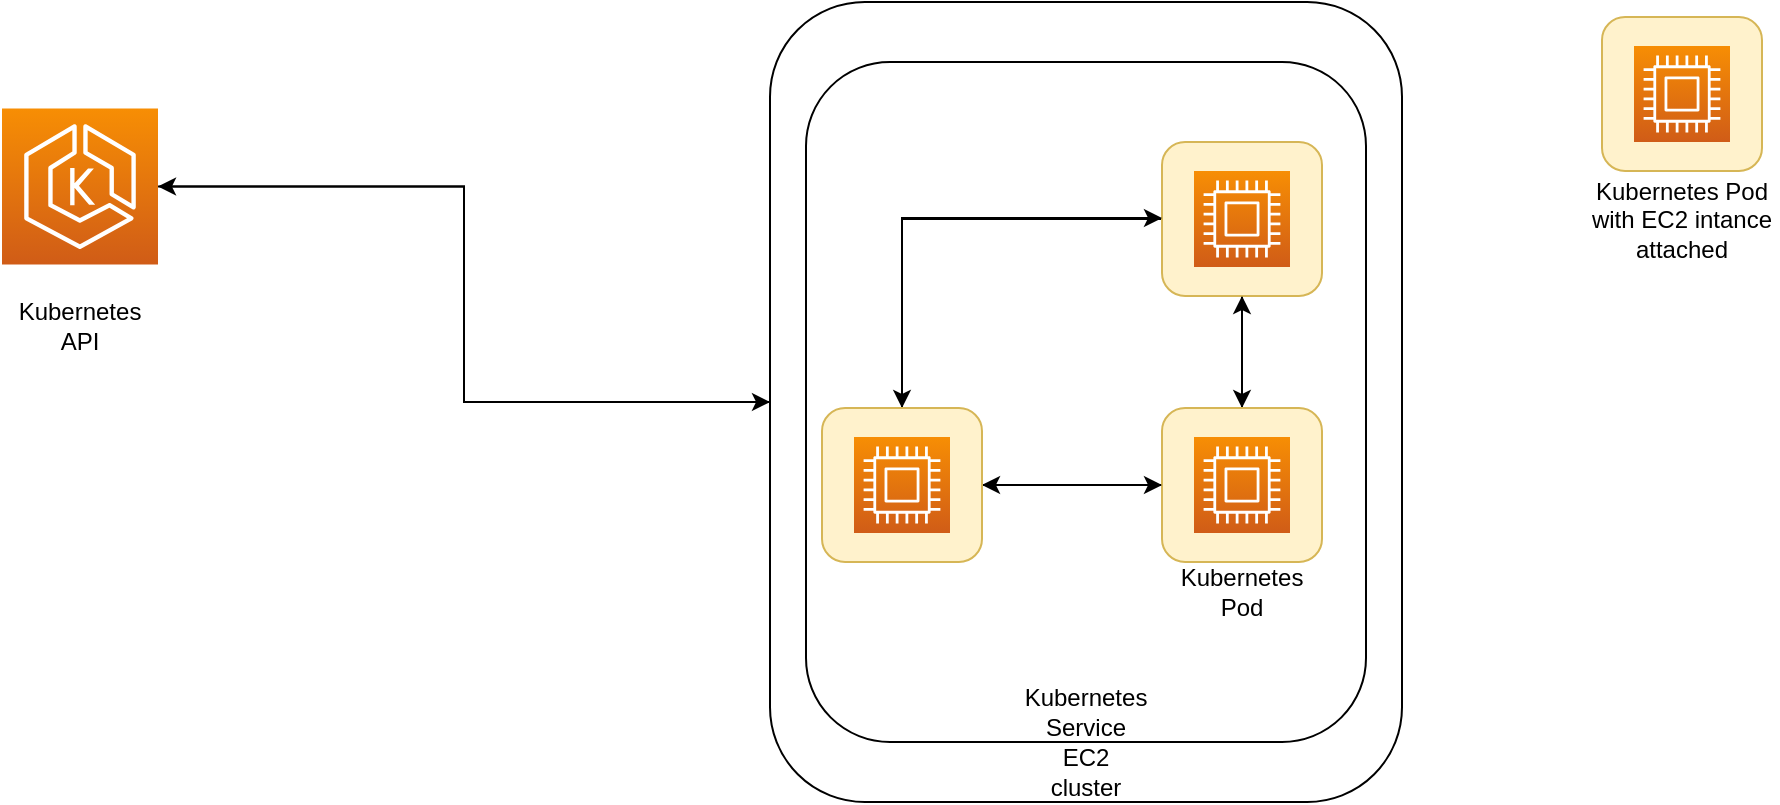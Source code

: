 <mxfile version="15.6.4" type="github">
  <diagram id="Ht1M8jgEwFfnCIfOTk4-" name="Page-1">
    <mxGraphModel dx="1102" dy="582" grid="1" gridSize="10" guides="1" tooltips="1" connect="1" arrows="1" fold="1" page="1" pageScale="1" pageWidth="1169" pageHeight="827" math="0" shadow="0">
      <root>
        <mxCell id="0" />
        <mxCell id="1" parent="0" />
        <mxCell id="crCRXeqCQ2BMxCe1zYz7-40" style="edgeStyle=orthogonalEdgeStyle;rounded=0;orthogonalLoop=1;jettySize=auto;html=1;entryX=0;entryY=0.5;entryDx=0;entryDy=0;labelBackgroundColor=default;fontColor=default;strokeColor=default;" edge="1" parent="1" source="crCRXeqCQ2BMxCe1zYz7-1" target="crCRXeqCQ2BMxCe1zYz7-10">
          <mxGeometry relative="1" as="geometry" />
        </mxCell>
        <mxCell id="crCRXeqCQ2BMxCe1zYz7-1" value="" style="sketch=0;points=[[0,0,0],[0.25,0,0],[0.5,0,0],[0.75,0,0],[1,0,0],[0,1,0],[0.25,1,0],[0.5,1,0],[0.75,1,0],[1,1,0],[0,0.25,0],[0,0.5,0],[0,0.75,0],[1,0.25,0],[1,0.5,0],[1,0.75,0]];outlineConnect=0;fontColor=#232F3E;gradientColor=#F78E04;gradientDirection=north;fillColor=#D05C17;strokeColor=#ffffff;dashed=0;verticalLabelPosition=bottom;verticalAlign=top;align=center;html=1;fontSize=12;fontStyle=0;aspect=fixed;shape=mxgraph.aws4.resourceIcon;resIcon=mxgraph.aws4.eks;" vertex="1" parent="1">
          <mxGeometry x="220" y="283.25" width="78" height="78" as="geometry" />
        </mxCell>
        <mxCell id="crCRXeqCQ2BMxCe1zYz7-41" style="edgeStyle=orthogonalEdgeStyle;rounded=0;orthogonalLoop=1;jettySize=auto;html=1;entryX=1;entryY=0.5;entryDx=0;entryDy=0;entryPerimeter=0;labelBackgroundColor=default;fontColor=default;strokeColor=default;" edge="1" parent="1" source="crCRXeqCQ2BMxCe1zYz7-10" target="crCRXeqCQ2BMxCe1zYz7-1">
          <mxGeometry relative="1" as="geometry" />
        </mxCell>
        <mxCell id="crCRXeqCQ2BMxCe1zYz7-10" value="" style="rounded=1;whiteSpace=wrap;html=1;fillColor=default;strokeColor=default;fontColor=default;" vertex="1" parent="1">
          <mxGeometry x="604" y="230" width="316" height="400" as="geometry" />
        </mxCell>
        <mxCell id="crCRXeqCQ2BMxCe1zYz7-26" style="edgeStyle=orthogonalEdgeStyle;rounded=0;orthogonalLoop=1;jettySize=auto;html=1;entryX=0.5;entryY=0;entryDx=0;entryDy=0;labelBackgroundColor=default;fontColor=default;strokeColor=default;" edge="1" parent="1" source="crCRXeqCQ2BMxCe1zYz7-14" target="crCRXeqCQ2BMxCe1zYz7-15">
          <mxGeometry relative="1" as="geometry" />
        </mxCell>
        <mxCell id="crCRXeqCQ2BMxCe1zYz7-28" style="edgeStyle=orthogonalEdgeStyle;rounded=0;orthogonalLoop=1;jettySize=auto;html=1;labelBackgroundColor=default;fontColor=default;strokeColor=default;" edge="1" parent="1" source="crCRXeqCQ2BMxCe1zYz7-14" target="crCRXeqCQ2BMxCe1zYz7-17">
          <mxGeometry relative="1" as="geometry" />
        </mxCell>
        <mxCell id="crCRXeqCQ2BMxCe1zYz7-14" value="" style="rounded=1;whiteSpace=wrap;html=1;strokeColor=#d6b656;fillColor=#fff2cc;fontColor=default;" vertex="1" parent="1">
          <mxGeometry x="800" y="300" width="80" height="77" as="geometry" />
        </mxCell>
        <mxCell id="crCRXeqCQ2BMxCe1zYz7-12" value="" style="sketch=0;points=[[0,0,0],[0.25,0,0],[0.5,0,0],[0.75,0,0],[1,0,0],[0,1,0],[0.25,1,0],[0.5,1,0],[0.75,1,0],[1,1,0],[0,0.25,0],[0,0.5,0],[0,0.75,0],[1,0.25,0],[1,0.5,0],[1,0.75,0]];outlineConnect=0;fontColor=default;gradientColor=#F78E04;gradientDirection=north;fillColor=#D05C17;strokeColor=#ffffff;dashed=0;verticalLabelPosition=bottom;verticalAlign=top;align=center;html=1;fontSize=12;fontStyle=0;aspect=fixed;shape=mxgraph.aws4.resourceIcon;resIcon=mxgraph.aws4.compute;" vertex="1" parent="1">
          <mxGeometry x="816" y="314.5" width="48" height="48" as="geometry" />
        </mxCell>
        <mxCell id="crCRXeqCQ2BMxCe1zYz7-25" style="edgeStyle=orthogonalEdgeStyle;rounded=0;orthogonalLoop=1;jettySize=auto;html=1;labelBackgroundColor=default;fontColor=default;strokeColor=default;" edge="1" parent="1" source="crCRXeqCQ2BMxCe1zYz7-15" target="crCRXeqCQ2BMxCe1zYz7-17">
          <mxGeometry relative="1" as="geometry" />
        </mxCell>
        <mxCell id="crCRXeqCQ2BMxCe1zYz7-27" style="edgeStyle=orthogonalEdgeStyle;rounded=0;orthogonalLoop=1;jettySize=auto;html=1;labelBackgroundColor=default;fontColor=default;strokeColor=default;" edge="1" parent="1" source="crCRXeqCQ2BMxCe1zYz7-15" target="crCRXeqCQ2BMxCe1zYz7-14">
          <mxGeometry relative="1" as="geometry" />
        </mxCell>
        <mxCell id="crCRXeqCQ2BMxCe1zYz7-15" value="" style="rounded=1;whiteSpace=wrap;html=1;strokeColor=#d6b656;fillColor=#fff2cc;fontColor=default;" vertex="1" parent="1">
          <mxGeometry x="800" y="433" width="80" height="77" as="geometry" />
        </mxCell>
        <mxCell id="crCRXeqCQ2BMxCe1zYz7-16" value="" style="sketch=0;points=[[0,0,0],[0.25,0,0],[0.5,0,0],[0.75,0,0],[1,0,0],[0,1,0],[0.25,1,0],[0.5,1,0],[0.75,1,0],[1,1,0],[0,0.25,0],[0,0.5,0],[0,0.75,0],[1,0.25,0],[1,0.5,0],[1,0.75,0]];outlineConnect=0;fontColor=default;gradientColor=#F78E04;gradientDirection=north;fillColor=#D05C17;strokeColor=#ffffff;dashed=0;verticalLabelPosition=bottom;verticalAlign=top;align=center;html=1;fontSize=12;fontStyle=0;aspect=fixed;shape=mxgraph.aws4.resourceIcon;resIcon=mxgraph.aws4.compute;" vertex="1" parent="1">
          <mxGeometry x="816" y="447.5" width="48" height="48" as="geometry" />
        </mxCell>
        <mxCell id="crCRXeqCQ2BMxCe1zYz7-24" style="edgeStyle=orthogonalEdgeStyle;rounded=0;orthogonalLoop=1;jettySize=auto;html=1;labelBackgroundColor=default;fontColor=default;strokeColor=default;" edge="1" parent="1" source="crCRXeqCQ2BMxCe1zYz7-17" target="crCRXeqCQ2BMxCe1zYz7-15">
          <mxGeometry relative="1" as="geometry" />
        </mxCell>
        <mxCell id="crCRXeqCQ2BMxCe1zYz7-30" style="edgeStyle=orthogonalEdgeStyle;rounded=0;orthogonalLoop=1;jettySize=auto;html=1;labelBackgroundColor=default;fontColor=default;strokeColor=default;" edge="1" parent="1" source="crCRXeqCQ2BMxCe1zYz7-17">
          <mxGeometry relative="1" as="geometry">
            <mxPoint x="800" y="338" as="targetPoint" />
            <Array as="points">
              <mxPoint x="670" y="338" />
              <mxPoint x="800" y="338" />
            </Array>
          </mxGeometry>
        </mxCell>
        <mxCell id="crCRXeqCQ2BMxCe1zYz7-17" value="" style="rounded=1;whiteSpace=wrap;html=1;strokeColor=#d6b656;fillColor=#fff2cc;fontColor=default;" vertex="1" parent="1">
          <mxGeometry x="630" y="433" width="80" height="77" as="geometry" />
        </mxCell>
        <mxCell id="crCRXeqCQ2BMxCe1zYz7-18" value="" style="sketch=0;points=[[0,0,0],[0.25,0,0],[0.5,0,0],[0.75,0,0],[1,0,0],[0,1,0],[0.25,1,0],[0.5,1,0],[0.75,1,0],[1,1,0],[0,0.25,0],[0,0.5,0],[0,0.75,0],[1,0.25,0],[1,0.5,0],[1,0.75,0]];outlineConnect=0;fontColor=default;gradientColor=#F78E04;gradientDirection=north;fillColor=#D05C17;strokeColor=#ffffff;dashed=0;verticalLabelPosition=bottom;verticalAlign=top;align=center;html=1;fontSize=12;fontStyle=0;aspect=fixed;shape=mxgraph.aws4.resourceIcon;resIcon=mxgraph.aws4.compute;" vertex="1" parent="1">
          <mxGeometry x="646" y="447.5" width="48" height="48" as="geometry" />
        </mxCell>
        <mxCell id="crCRXeqCQ2BMxCe1zYz7-31" value="" style="rounded=1;whiteSpace=wrap;html=1;strokeColor=#d6b656;fillColor=#fff2cc;fontColor=default;" vertex="1" parent="1">
          <mxGeometry x="1020" y="237.5" width="80" height="77" as="geometry" />
        </mxCell>
        <mxCell id="crCRXeqCQ2BMxCe1zYz7-32" value="" style="sketch=0;points=[[0,0,0],[0.25,0,0],[0.5,0,0],[0.75,0,0],[1,0,0],[0,1,0],[0.25,1,0],[0.5,1,0],[0.75,1,0],[1,1,0],[0,0.25,0],[0,0.5,0],[0,0.75,0],[1,0.25,0],[1,0.5,0],[1,0.75,0]];outlineConnect=0;fontColor=default;gradientColor=#F78E04;gradientDirection=north;fillColor=#D05C17;strokeColor=#ffffff;dashed=0;verticalLabelPosition=bottom;verticalAlign=top;align=center;html=1;fontSize=12;fontStyle=0;aspect=fixed;shape=mxgraph.aws4.resourceIcon;resIcon=mxgraph.aws4.compute;" vertex="1" parent="1">
          <mxGeometry x="1036" y="252" width="48" height="48" as="geometry" />
        </mxCell>
        <mxCell id="crCRXeqCQ2BMxCe1zYz7-36" value="" style="rounded=1;whiteSpace=wrap;html=1;fillColor=none;strokeColor=default;fontColor=default;" vertex="1" parent="1">
          <mxGeometry x="622" y="260" width="280" height="340" as="geometry" />
        </mxCell>
        <mxCell id="crCRXeqCQ2BMxCe1zYz7-33" value="Kubernetes Pod with EC2 intance attached" style="text;html=1;strokeColor=none;fillColor=none;align=center;verticalAlign=middle;whiteSpace=wrap;rounded=0;fontColor=default;" vertex="1" parent="1">
          <mxGeometry x="1012" y="315.75" width="96" height="45.5" as="geometry" />
        </mxCell>
        <mxCell id="crCRXeqCQ2BMxCe1zYz7-34" value="EC2 cluster" style="text;html=1;strokeColor=none;fillColor=none;align=center;verticalAlign=middle;whiteSpace=wrap;rounded=0;fontColor=default;" vertex="1" parent="1">
          <mxGeometry x="732" y="600" width="60" height="30" as="geometry" />
        </mxCell>
        <mxCell id="crCRXeqCQ2BMxCe1zYz7-37" value="Kubernetes Service" style="text;html=1;strokeColor=none;fillColor=none;align=center;verticalAlign=middle;whiteSpace=wrap;rounded=0;fontColor=default;" vertex="1" parent="1">
          <mxGeometry x="732" y="570" width="60" height="30" as="geometry" />
        </mxCell>
        <mxCell id="crCRXeqCQ2BMxCe1zYz7-38" value="Kubernetes Pod" style="text;html=1;strokeColor=none;fillColor=none;align=center;verticalAlign=middle;whiteSpace=wrap;rounded=0;fontColor=default;" vertex="1" parent="1">
          <mxGeometry x="810" y="510" width="60" height="30" as="geometry" />
        </mxCell>
        <mxCell id="crCRXeqCQ2BMxCe1zYz7-39" value="Kubernetes API" style="text;html=1;strokeColor=none;fillColor=none;align=center;verticalAlign=middle;whiteSpace=wrap;rounded=0;fontColor=default;" vertex="1" parent="1">
          <mxGeometry x="229" y="377" width="60" height="30" as="geometry" />
        </mxCell>
      </root>
    </mxGraphModel>
  </diagram>
</mxfile>
